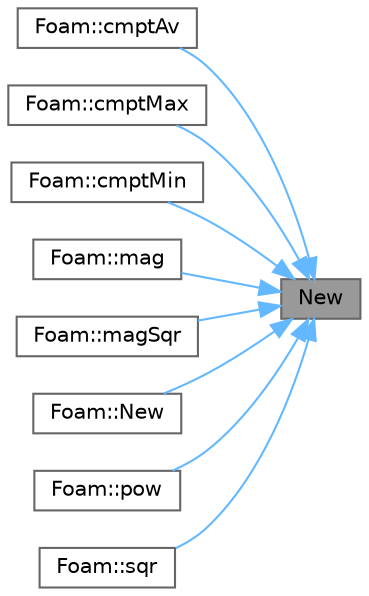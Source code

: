 digraph "New"
{
 // LATEX_PDF_SIZE
  bgcolor="transparent";
  edge [fontname=Helvetica,fontsize=10,labelfontname=Helvetica,labelfontsize=10];
  node [fontname=Helvetica,fontsize=10,shape=box,height=0.2,width=0.4];
  rankdir="RL";
  Node1 [id="Node000001",label="New",height=0.2,width=0.4,color="gray40", fillcolor="grey60", style="filled", fontcolor="black",tooltip=" "];
  Node1 -> Node2 [id="edge1_Node000001_Node000002",dir="back",color="steelblue1",style="solid",tooltip=" "];
  Node2 [id="Node000002",label="Foam::cmptAv",height=0.2,width=0.4,color="grey40", fillcolor="white", style="filled",URL="$namespaceFoam.html#aa09808b9488e6627242c2f32f87c2298",tooltip=" "];
  Node1 -> Node3 [id="edge2_Node000001_Node000003",dir="back",color="steelblue1",style="solid",tooltip=" "];
  Node3 [id="Node000003",label="Foam::cmptMax",height=0.2,width=0.4,color="grey40", fillcolor="white", style="filled",URL="$namespaceFoam.html#a166c54171ddabeb4e17660f14c3c033f",tooltip=" "];
  Node1 -> Node4 [id="edge3_Node000001_Node000004",dir="back",color="steelblue1",style="solid",tooltip=" "];
  Node4 [id="Node000004",label="Foam::cmptMin",height=0.2,width=0.4,color="grey40", fillcolor="white", style="filled",URL="$namespaceFoam.html#a67395176063a2f4eee19f629f5a16992",tooltip=" "];
  Node1 -> Node5 [id="edge4_Node000001_Node000005",dir="back",color="steelblue1",style="solid",tooltip=" "];
  Node5 [id="Node000005",label="Foam::mag",height=0.2,width=0.4,color="grey40", fillcolor="white", style="filled",URL="$namespaceFoam.html#a5bfed18e3534f16672a63fdbf44979dc",tooltip=" "];
  Node1 -> Node6 [id="edge5_Node000001_Node000006",dir="back",color="steelblue1",style="solid",tooltip=" "];
  Node6 [id="Node000006",label="Foam::magSqr",height=0.2,width=0.4,color="grey40", fillcolor="white", style="filled",URL="$namespaceFoam.html#a2df819572eb9551a8aee908814e20cd9",tooltip=" "];
  Node1 -> Node7 [id="edge6_Node000001_Node000007",dir="back",color="steelblue1",style="solid",tooltip=" "];
  Node7 [id="Node000007",label="Foam::New",height=0.2,width=0.4,color="grey40", fillcolor="white", style="filled",URL="$namespaceFoam.html#ae47b974f012fa02717e8873e56d52277",tooltip=" "];
  Node1 -> Node8 [id="edge7_Node000001_Node000008",dir="back",color="steelblue1",style="solid",tooltip=" "];
  Node8 [id="Node000008",label="Foam::pow",height=0.2,width=0.4,color="grey40", fillcolor="white", style="filled",URL="$namespaceFoam.html#a0d8fef89d4197fa0497b4d4f89641036",tooltip=" "];
  Node1 -> Node9 [id="edge8_Node000001_Node000009",dir="back",color="steelblue1",style="solid",tooltip=" "];
  Node9 [id="Node000009",label="Foam::sqr",height=0.2,width=0.4,color="grey40", fillcolor="white", style="filled",URL="$namespaceFoam.html#a84d38779c3a9e9559d2ac7740b68efd3",tooltip=" "];
}
